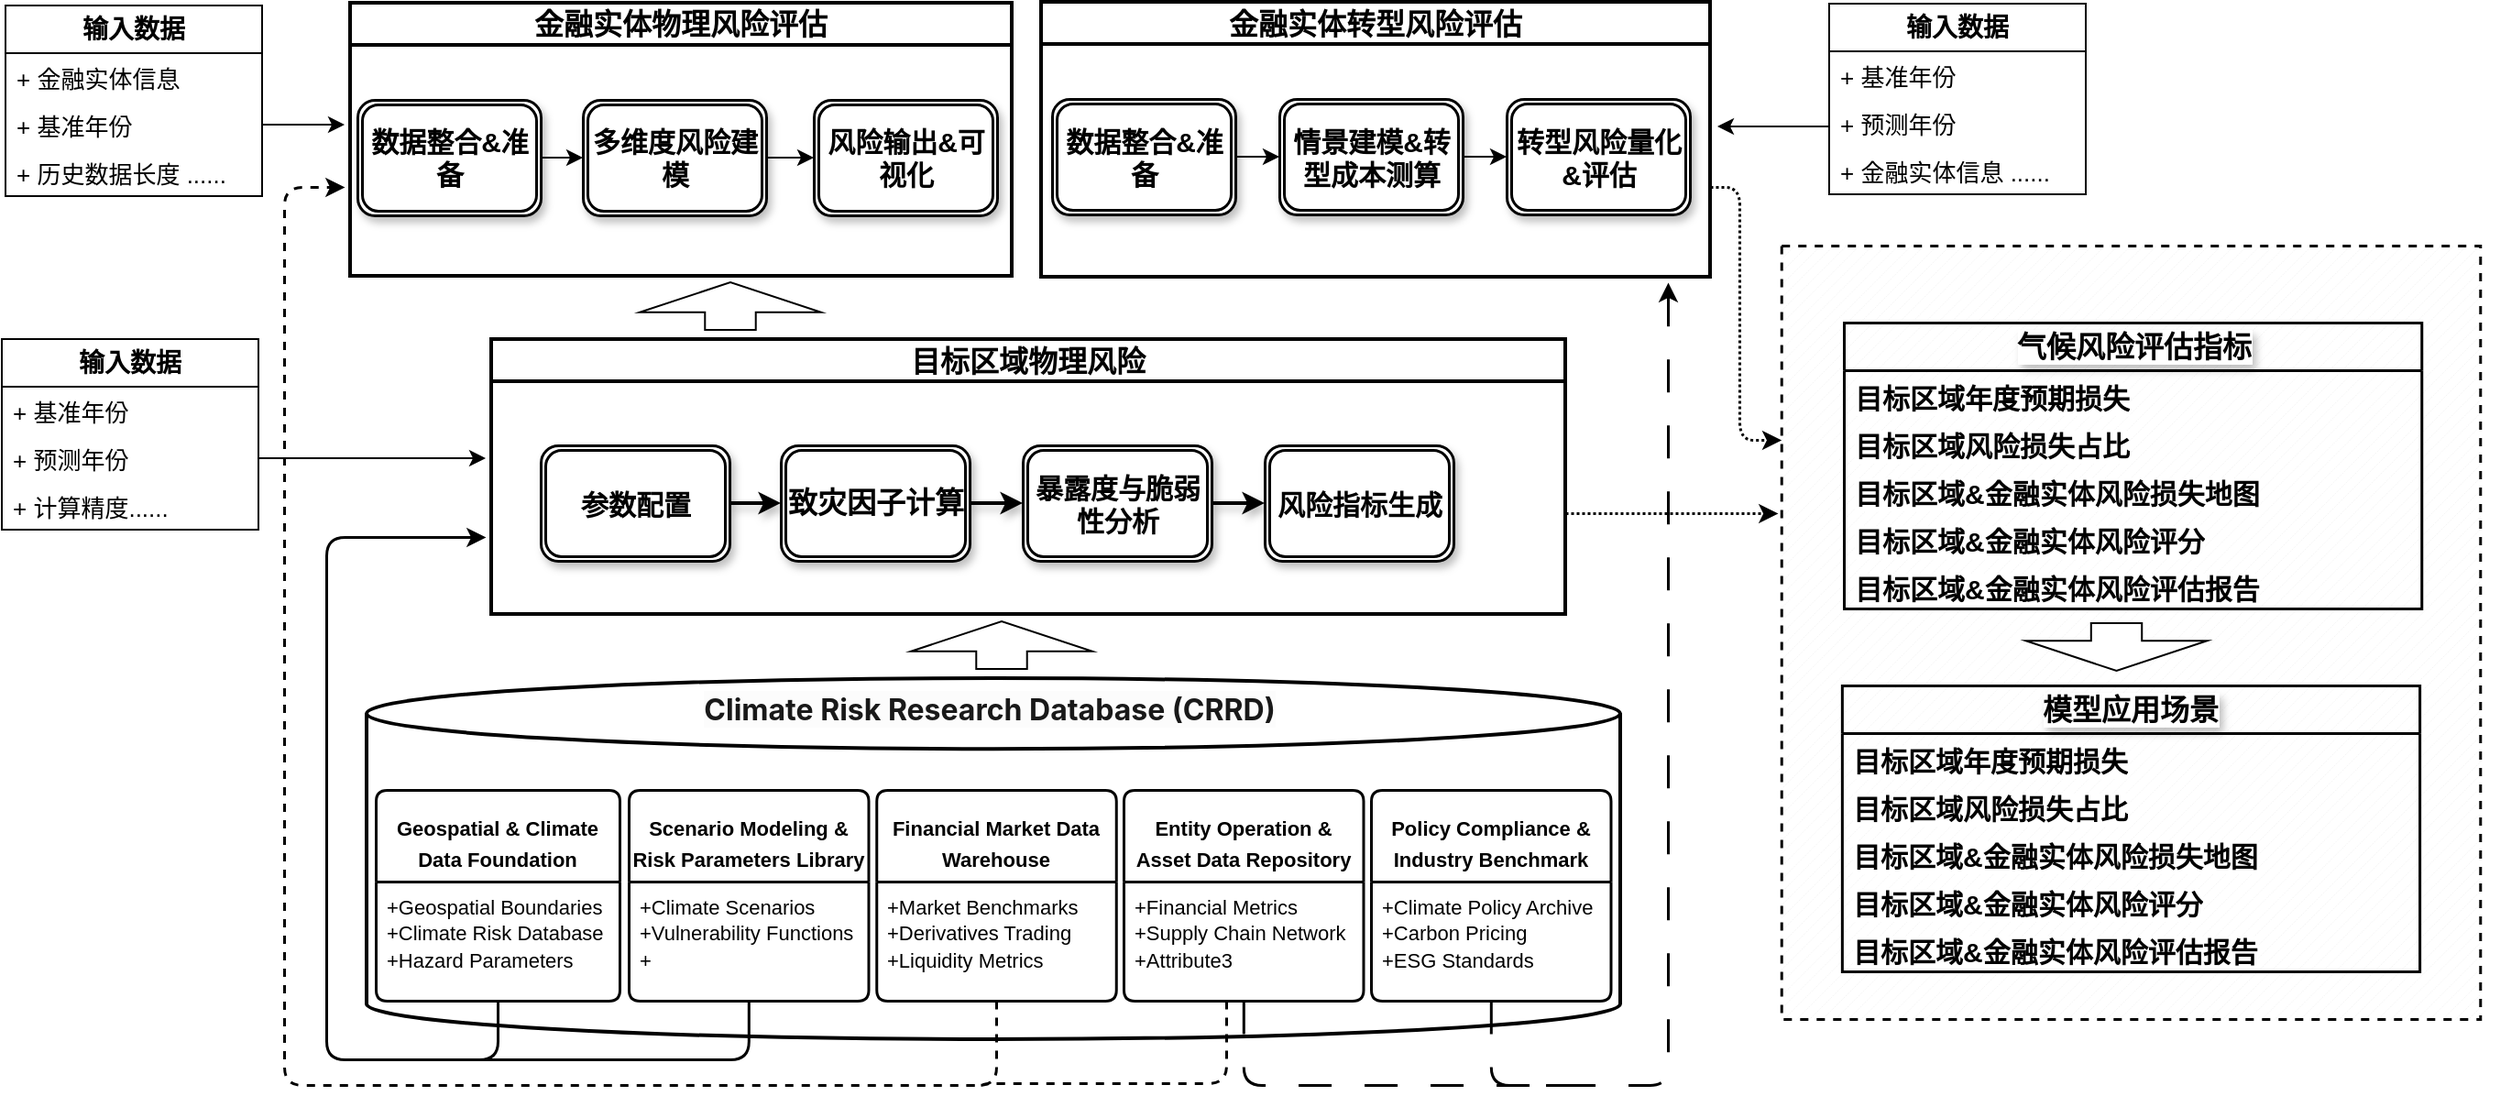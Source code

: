 <mxfile border="50" scale="3" compressed="false" locked="false" version="26.1.3">
  <diagram name="Blank" id="YmL12bMKpDGza6XwsDPr">
    <mxGraphModel dx="2068" dy="893" grid="0" gridSize="10" guides="1" tooltips="1" connect="1" arrows="1" fold="1" page="0" pageScale="1" pageWidth="827" pageHeight="1169" background="none" math="1" shadow="0">
      <root>
        <mxCell id="X5NqExCQtvZxIxQ7pmgY-0" />
        <mxCell id="1" parent="X5NqExCQtvZxIxQ7pmgY-0" />
        <mxCell id="aM6hJHMmdhx9VierY-xj-15" value="" style="shape=cylinder3;whiteSpace=wrap;html=1;boundedLbl=1;backgroundOutline=1;size=19.286;strokeWidth=2;points=[[0,0,0,0,19.286],[0,0,0,0,36.143],[0,0,0,0,69.857],[0,0.5,0,0,0],[0,1,0,0,-19.286],[0.145,0,0,0,5.593],[0.145,1,0,0,-5.593],[0.5,0,0,0,0],[0.5,1,0,0,0],[0.855,0,0,0,5.593],[0.855,1,0,0,-5.593],[1,0,0,0,19.286],[1,0,0,0,36.143],[1,0,0,0,69.857],[1,0.5,0,0,0],[1,1,0,0,-19.286]];labelBackgroundColor=none;" parent="1" vertex="1">
          <mxGeometry x="144" y="728" width="684" height="197" as="geometry" />
        </mxCell>
        <mxCell id="aM6hJHMmdhx9VierY-xj-23" value="&lt;span style=&quot;color: rgba(0, 0, 0, 0.9); font-family: &amp;quot;PingFang SC&amp;quot;, -apple-system, BlinkMacSystemFont, &amp;quot;Segoe UI&amp;quot;, Roboto, Ubuntu, &amp;quot;Helvetica Neue&amp;quot;, Helvetica, Arial, &amp;quot;Hiragino Sans GB&amp;quot;, &amp;quot;Microsoft YaHei UI&amp;quot;, &amp;quot;Microsoft YaHei&amp;quot;, &amp;quot;Source Han Sans CN&amp;quot;, sans-serif; text-align: start; background-color: rgb(252, 252, 252);&quot;&gt;​&lt;/span&gt;&lt;strong style=&quot;margin: 0px; padding: 0px; border: 0px; font-variant-numeric: inherit; font-variant-east-asian: inherit; font-variant-alternates: inherit; font-variant-position: inherit; font-variant-emoji: inherit; font-stretch: inherit; line-height: inherit; font-family: &amp;quot;PingFang SC&amp;quot;, -apple-system, BlinkMacSystemFont, &amp;quot;Segoe UI&amp;quot;, Roboto, Ubuntu, &amp;quot;Helvetica Neue&amp;quot;, Helvetica, Arial, &amp;quot;Hiragino Sans GB&amp;quot;, &amp;quot;Microsoft YaHei UI&amp;quot;, &amp;quot;Microsoft YaHei&amp;quot;, &amp;quot;Source Han Sans CN&amp;quot;, sans-serif; font-optical-sizing: inherit; font-size-adjust: inherit; font-kerning: inherit; font-feature-settings: inherit; font-variation-settings: inherit; vertical-align: baseline; color: rgba(0, 0, 0, 0.9); text-align: start; background-color: rgb(252, 252, 252);&quot;&gt;Climate Risk Research Database (CRRD)&lt;/strong&gt;" style="text;strokeColor=none;align=center;fillColor=none;html=1;verticalAlign=middle;whiteSpace=wrap;rounded=0;fontFamily=Noto Sans Simplified Chinese;fontSize=16;labelBackgroundColor=none;fontSource=https%3A%2F%2Ffonts.googleapis.com%2Fcss%3Ffamily%3DNoto%2BSans%2BSimplified%2BChinese;" parent="1" vertex="1">
          <mxGeometry x="311" y="730" width="346" height="30" as="geometry" />
        </mxCell>
        <mxCell id="X7e0Fuj6IVQtCj5JwST4-148" value="" style="edgeStyle=orthogonalEdgeStyle;shape=connector;curved=0;rounded=1;orthogonalLoop=1;jettySize=auto;html=1;strokeColor=default;align=center;verticalAlign=middle;fontFamily=Helvetica;fontSize=12;fontColor=default;labelBackgroundColor=default;endArrow=classic;dashed=1;dashPattern=1 1;strokeWidth=1.5;" edge="1" parent="1">
          <mxGeometry relative="1" as="geometry">
            <mxPoint x="798" y="638" as="sourcePoint" />
            <mxPoint x="914" y="638" as="targetPoint" />
          </mxGeometry>
        </mxCell>
        <mxCell id="_2P0ydqBUkeEVUjt9T0Z-46" value="&lt;font style=&quot;font-size: 16px;&quot;&gt;目标区域物理风险&lt;/font&gt;" style="swimlane;whiteSpace=wrap;html=1;align=center;verticalAlign=middle;fontFamily=Helvetica;fontSize=12;strokeWidth=2;fillStyle=solid;labelBackgroundColor=none;" parent="1" vertex="1">
          <mxGeometry x="212" y="543" width="586" height="150" as="geometry">
            <mxRectangle x="-253" y="238" width="130" height="26" as="alternateBounds" />
          </mxGeometry>
        </mxCell>
        <mxCell id="X7e0Fuj6IVQtCj5JwST4-52" value="" style="edgeStyle=orthogonalEdgeStyle;shape=connector;curved=0;rounded=1;orthogonalLoop=1;jettySize=auto;html=1;strokeColor=default;align=center;verticalAlign=middle;fontFamily=Helvetica;fontSize=12;fontColor=default;labelBackgroundColor=default;endArrow=classic;jumpStyle=arc;shadow=1;flowAnimation=0;strokeWidth=2;endFill=1;" edge="1" parent="_2P0ydqBUkeEVUjt9T0Z-46" source="X7e0Fuj6IVQtCj5JwST4-27" target="X7e0Fuj6IVQtCj5JwST4-28">
          <mxGeometry relative="1" as="geometry" />
        </mxCell>
        <mxCell id="X7e0Fuj6IVQtCj5JwST4-27" value="&lt;b&gt;&lt;font style=&quot;font-size: 15px;&quot;&gt;参数配置&lt;/font&gt;&lt;/b&gt;" style="shape=ext;double=1;rounded=1;whiteSpace=wrap;html=1;align=center;verticalAlign=middle;fontFamily=Helvetica;fontSize=12;shadow=1;strokeWidth=1.5;" vertex="1" parent="_2P0ydqBUkeEVUjt9T0Z-46">
          <mxGeometry x="27" y="58" width="103" height="63" as="geometry" />
        </mxCell>
        <mxCell id="X7e0Fuj6IVQtCj5JwST4-47" value="" style="edgeStyle=orthogonalEdgeStyle;rounded=1;orthogonalLoop=1;jettySize=auto;html=1;fontFamily=Helvetica;fontSize=12;fontColor=default;shadow=1;strokeColor=default;strokeWidth=2;align=center;verticalAlign=middle;labelBackgroundColor=default;jumpStyle=arc;endArrow=classic;endFill=1;flowAnimation=0;curved=0;" edge="1" parent="_2P0ydqBUkeEVUjt9T0Z-46" source="X7e0Fuj6IVQtCj5JwST4-28" target="X7e0Fuj6IVQtCj5JwST4-29">
          <mxGeometry relative="1" as="geometry" />
        </mxCell>
        <mxCell id="X7e0Fuj6IVQtCj5JwST4-28" value="&lt;span style=&quot;font-size: 12pt; line-height: 140%;&quot;&gt;&lt;b style=&quot;&quot;&gt;&lt;font face=&quot;Helvetica&quot;&gt;致灾因子计算&lt;/font&gt;&lt;/b&gt;&lt;/span&gt;" style="shape=ext;double=1;rounded=1;whiteSpace=wrap;html=1;align=center;verticalAlign=middle;fontFamily=Helvetica;fontSize=12;shadow=1;strokeWidth=1.5;" vertex="1" parent="_2P0ydqBUkeEVUjt9T0Z-46">
          <mxGeometry x="158" y="58" width="103" height="63" as="geometry" />
        </mxCell>
        <mxCell id="X7e0Fuj6IVQtCj5JwST4-49" value="" style="edgeStyle=orthogonalEdgeStyle;rounded=1;orthogonalLoop=1;jettySize=auto;html=1;fontFamily=Helvetica;fontSize=12;fontColor=default;shadow=1;strokeColor=default;strokeWidth=2;align=center;verticalAlign=middle;labelBackgroundColor=default;jumpStyle=arc;endArrow=classic;endFill=1;flowAnimation=0;curved=0;" edge="1" parent="_2P0ydqBUkeEVUjt9T0Z-46" source="X7e0Fuj6IVQtCj5JwST4-29" target="X7e0Fuj6IVQtCj5JwST4-30">
          <mxGeometry relative="1" as="geometry" />
        </mxCell>
        <mxCell id="X7e0Fuj6IVQtCj5JwST4-29" value="&lt;span style=&quot;font-size: 15px;&quot;&gt;&lt;b&gt;暴露度与脆弱性分析&lt;/b&gt;&lt;/span&gt;" style="shape=ext;double=1;rounded=1;whiteSpace=wrap;html=1;align=center;verticalAlign=middle;fontFamily=Helvetica;fontSize=12;shadow=1;strokeWidth=1.5;" vertex="1" parent="_2P0ydqBUkeEVUjt9T0Z-46">
          <mxGeometry x="290" y="58" width="103" height="63" as="geometry" />
        </mxCell>
        <mxCell id="X7e0Fuj6IVQtCj5JwST4-30" value="&lt;span style=&quot;font-size: 15px;&quot;&gt;&lt;b&gt;风险指标生成&lt;/b&gt;&lt;/span&gt;" style="shape=ext;double=1;rounded=1;whiteSpace=wrap;html=1;align=center;verticalAlign=middle;fontFamily=Helvetica;fontSize=12;shadow=1;strokeWidth=1.5;" vertex="1" parent="_2P0ydqBUkeEVUjt9T0Z-46">
          <mxGeometry x="422" y="58" width="103" height="63" as="geometry" />
        </mxCell>
        <mxCell id="X7e0Fuj6IVQtCj5JwST4-76" value="" style="edgeStyle=orthogonalEdgeStyle;shape=connector;curved=0;rounded=1;orthogonalLoop=1;jettySize=auto;html=1;strokeColor=default;align=center;verticalAlign=middle;fontFamily=Helvetica;fontSize=12;fontColor=default;labelBackgroundColor=default;endArrow=classic;strokeWidth=1.5;" edge="1" parent="1" source="_2P0ydqBUkeEVUjt9T0Z-71">
          <mxGeometry relative="1" as="geometry">
            <mxPoint x="209" y="651" as="targetPoint" />
            <Array as="points">
              <mxPoint x="216" y="936" />
              <mxPoint x="122" y="936" />
              <mxPoint x="122" y="651" />
            </Array>
          </mxGeometry>
        </mxCell>
        <mxCell id="_2P0ydqBUkeEVUjt9T0Z-71" value="&lt;p style=&quot;margin: 6px 0px 0px;&quot;&gt;&lt;span style=&quot;font-size: 11px;&quot;&gt;&lt;b&gt;Geospatial &amp;amp; Climate Data Foundation&lt;/b&gt;&lt;/span&gt;&lt;/p&gt;" style="swimlane;childLayout=stackLayout;horizontal=1;startSize=50;horizontalStack=0;rounded=1;fontSize=14;fontStyle=0;strokeWidth=1.5;resizeParent=0;resizeLast=1;shadow=0;dashed=0;align=center;arcSize=4;whiteSpace=wrap;html=1;" parent="1" vertex="1">
          <mxGeometry x="149" y="789" width="133" height="115" as="geometry">
            <mxRectangle x="640" y="983" width="252" height="50" as="alternateBounds" />
          </mxGeometry>
        </mxCell>
        <mxCell id="_2P0ydqBUkeEVUjt9T0Z-72" value="&lt;font style=&quot;font-size: 11px;&quot;&gt;&lt;font style=&quot;&quot;&gt;+Geospatial Boundaries&lt;/font&gt;&lt;br&gt;+Climate Risk Database&lt;br&gt;+Hazard Parameters&lt;/font&gt;" style="align=left;strokeColor=none;fillColor=none;spacingLeft=4;spacingRight=4;fontSize=12;verticalAlign=top;resizable=0;rotatable=0;part=1;html=1;whiteSpace=wrap;" parent="_2P0ydqBUkeEVUjt9T0Z-71" vertex="1">
          <mxGeometry y="50" width="133" height="65" as="geometry" />
        </mxCell>
        <mxCell id="X7e0Fuj6IVQtCj5JwST4-77" value="" style="edgeStyle=orthogonalEdgeStyle;shape=connector;curved=0;rounded=1;orthogonalLoop=1;jettySize=auto;html=1;strokeColor=default;align=center;verticalAlign=middle;fontFamily=Helvetica;fontSize=12;fontColor=default;labelBackgroundColor=default;endArrow=none;startFill=0;strokeWidth=1.5;" edge="1" parent="1" source="X7e0Fuj6IVQtCj5JwST4-11">
          <mxGeometry relative="1" as="geometry">
            <mxPoint x="181" y="936" as="targetPoint" />
            <Array as="points">
              <mxPoint x="352" y="936" />
            </Array>
          </mxGeometry>
        </mxCell>
        <mxCell id="X7e0Fuj6IVQtCj5JwST4-11" value="&lt;p style=&quot;margin: 6px 0px 0px;&quot;&gt;&lt;span style=&quot;font-size: 11px;&quot;&gt;&lt;b&gt;Scenario Modeling &amp;amp; Risk Parameters Library&lt;/b&gt;&lt;/span&gt;&lt;/p&gt;" style="swimlane;childLayout=stackLayout;horizontal=1;startSize=50;horizontalStack=0;rounded=1;fontSize=14;fontStyle=0;strokeWidth=1.5;resizeParent=0;resizeLast=1;shadow=0;dashed=0;align=center;arcSize=4;whiteSpace=wrap;html=1;" vertex="1" parent="1">
          <mxGeometry x="287" y="789" width="130.75" height="115" as="geometry">
            <mxRectangle x="640" y="983" width="252" height="50" as="alternateBounds" />
          </mxGeometry>
        </mxCell>
        <mxCell id="X7e0Fuj6IVQtCj5JwST4-12" value="&lt;font style=&quot;font-size: 11px;&quot;&gt;+Climate Scenarios&lt;br&gt;+Vulnerability Functions&lt;br&gt;+&amp;nbsp;&lt;/font&gt;" style="align=left;strokeColor=none;fillColor=none;spacingLeft=4;spacingRight=4;fontSize=12;verticalAlign=top;resizable=0;rotatable=0;part=1;html=1;whiteSpace=wrap;" vertex="1" parent="X7e0Fuj6IVQtCj5JwST4-11">
          <mxGeometry y="50" width="130.75" height="65" as="geometry" />
        </mxCell>
        <mxCell id="X7e0Fuj6IVQtCj5JwST4-68" value="" style="edgeStyle=orthogonalEdgeStyle;curved=0;rounded=1;orthogonalLoop=1;jettySize=auto;html=1;strokeColor=default;align=center;verticalAlign=middle;fontFamily=Helvetica;fontSize=12;fontColor=default;labelBackgroundColor=default;endArrow=classic;dashed=1;strokeWidth=1.5;" edge="1" parent="1" source="X7e0Fuj6IVQtCj5JwST4-13">
          <mxGeometry relative="1" as="geometry">
            <mxPoint x="132" y="460" as="targetPoint" />
            <Array as="points">
              <mxPoint x="488" y="950" />
              <mxPoint x="99" y="950" />
              <mxPoint x="99" y="460" />
            </Array>
          </mxGeometry>
        </mxCell>
        <mxCell id="X7e0Fuj6IVQtCj5JwST4-13" value="&lt;p style=&quot;margin: 6px 0px 0px;&quot;&gt;&lt;span style=&quot;font-size: 11px;&quot;&gt;&lt;b&gt;Financial Market Data Warehouse&lt;/b&gt;&lt;/span&gt;&lt;/p&gt;" style="swimlane;childLayout=stackLayout;horizontal=1;startSize=50;horizontalStack=0;rounded=1;fontSize=14;fontStyle=0;strokeWidth=1.5;resizeParent=0;resizeLast=1;shadow=0;dashed=0;align=center;arcSize=4;whiteSpace=wrap;html=1;" vertex="1" parent="1">
          <mxGeometry x="422.13" y="789" width="130.75" height="115" as="geometry">
            <mxRectangle x="640" y="983" width="252" height="50" as="alternateBounds" />
          </mxGeometry>
        </mxCell>
        <mxCell id="X7e0Fuj6IVQtCj5JwST4-14" value="&lt;font style=&quot;font-size: 11px;&quot;&gt;+Market Benchmarks&lt;br&gt;+Derivatives Trading&lt;br&gt;+Liquidity Metrics&lt;/font&gt;" style="align=left;strokeColor=none;fillColor=none;spacingLeft=4;spacingRight=4;fontSize=12;verticalAlign=top;resizable=0;rotatable=0;part=1;html=1;whiteSpace=wrap;" vertex="1" parent="X7e0Fuj6IVQtCj5JwST4-13">
          <mxGeometry y="50" width="130.75" height="65" as="geometry" />
        </mxCell>
        <mxCell id="X7e0Fuj6IVQtCj5JwST4-79" value="" style="edgeStyle=orthogonalEdgeStyle;shape=connector;curved=0;rounded=1;orthogonalLoop=1;jettySize=auto;html=1;strokeColor=default;align=center;verticalAlign=middle;fontFamily=Helvetica;fontSize=12;fontColor=default;labelBackgroundColor=default;endArrow=none;startFill=0;dashed=1;strokeWidth=1.5;" edge="1" parent="1" source="X7e0Fuj6IVQtCj5JwST4-15">
          <mxGeometry relative="1" as="geometry">
            <mxPoint x="471" y="950" as="targetPoint" />
            <Array as="points">
              <mxPoint x="613" y="949" />
              <mxPoint x="480" y="949" />
            </Array>
          </mxGeometry>
        </mxCell>
        <mxCell id="X7e0Fuj6IVQtCj5JwST4-92" value="" style="edgeStyle=orthogonalEdgeStyle;shape=connector;curved=0;rounded=1;orthogonalLoop=1;jettySize=auto;html=1;strokeColor=default;align=center;verticalAlign=middle;fontFamily=Helvetica;fontSize=12;fontColor=default;labelBackgroundColor=default;endArrow=classic;dashed=1;dashPattern=12 12;strokeWidth=1.5;" edge="1" parent="1" source="X7e0Fuj6IVQtCj5JwST4-15">
          <mxGeometry relative="1" as="geometry">
            <mxPoint x="854" y="512" as="targetPoint" />
            <Array as="points">
              <mxPoint x="622" y="950" />
              <mxPoint x="854" y="950" />
            </Array>
          </mxGeometry>
        </mxCell>
        <mxCell id="X7e0Fuj6IVQtCj5JwST4-15" value="&lt;p style=&quot;margin: 6px 0px 0px;&quot;&gt;&lt;span style=&quot;font-size: 11px;&quot;&gt;&lt;b&gt;Entity Operation &amp;amp; Asset Data Repository&lt;/b&gt;&lt;/span&gt;&lt;/p&gt;" style="swimlane;childLayout=stackLayout;horizontal=1;startSize=50;horizontalStack=0;rounded=1;fontSize=14;fontStyle=0;strokeWidth=1.5;resizeParent=0;resizeLast=1;shadow=0;dashed=0;align=center;arcSize=4;whiteSpace=wrap;html=1;" vertex="1" parent="1">
          <mxGeometry x="557" y="789" width="130.75" height="115" as="geometry">
            <mxRectangle x="640" y="983" width="252" height="50" as="alternateBounds" />
          </mxGeometry>
        </mxCell>
        <mxCell id="X7e0Fuj6IVQtCj5JwST4-16" value="&lt;font style=&quot;font-size: 11px;&quot;&gt;+Financial Metrics&lt;br&gt;+Supply Chain Network&lt;br&gt;+Attribute3&lt;/font&gt;" style="align=left;strokeColor=none;fillColor=none;spacingLeft=4;spacingRight=4;fontSize=12;verticalAlign=top;resizable=0;rotatable=0;part=1;html=1;whiteSpace=wrap;" vertex="1" parent="X7e0Fuj6IVQtCj5JwST4-15">
          <mxGeometry y="50" width="130.75" height="65" as="geometry" />
        </mxCell>
        <mxCell id="X7e0Fuj6IVQtCj5JwST4-94" value="" style="edgeStyle=orthogonalEdgeStyle;shape=connector;curved=0;rounded=1;orthogonalLoop=1;jettySize=auto;html=1;strokeColor=default;align=center;verticalAlign=middle;fontFamily=Helvetica;fontSize=12;fontColor=default;labelBackgroundColor=default;endArrow=none;startFill=0;dashed=1;dashPattern=12 12;strokeWidth=1.5;" edge="1" parent="1" source="X7e0Fuj6IVQtCj5JwST4-17">
          <mxGeometry relative="1" as="geometry">
            <mxPoint x="809" y="950" as="targetPoint" />
            <Array as="points">
              <mxPoint x="757" y="950" />
            </Array>
          </mxGeometry>
        </mxCell>
        <mxCell id="X7e0Fuj6IVQtCj5JwST4-17" value="&lt;p style=&quot;margin: 6px 0px 0px;&quot;&gt;&lt;span style=&quot;font-size: 11px;&quot;&gt;&lt;b&gt;Policy Compliance &amp;amp; Industry Benchmark&lt;/b&gt;&lt;/span&gt;&lt;/p&gt;" style="swimlane;childLayout=stackLayout;horizontal=1;startSize=50;horizontalStack=0;rounded=1;fontSize=14;fontStyle=0;strokeWidth=1.5;resizeParent=0;resizeLast=1;shadow=0;dashed=0;align=center;arcSize=4;whiteSpace=wrap;html=1;" vertex="1" parent="1">
          <mxGeometry x="692" y="789" width="130.75" height="115" as="geometry">
            <mxRectangle x="640" y="983" width="252" height="50" as="alternateBounds" />
          </mxGeometry>
        </mxCell>
        <mxCell id="X7e0Fuj6IVQtCj5JwST4-18" value="&lt;font style=&quot;font-size: 11px;&quot;&gt;+Climate Policy Archive&lt;br&gt;+Carbon Pricing&lt;br&gt;+ESG Standards&lt;/font&gt;" style="align=left;strokeColor=none;fillColor=none;spacingLeft=4;spacingRight=4;fontSize=12;verticalAlign=top;resizable=0;rotatable=0;part=1;html=1;whiteSpace=wrap;" vertex="1" parent="X7e0Fuj6IVQtCj5JwST4-17">
          <mxGeometry y="50" width="130.75" height="65" as="geometry" />
        </mxCell>
        <mxCell id="X7e0Fuj6IVQtCj5JwST4-45" value="" style="html=1;shadow=0;dashed=0;align=center;verticalAlign=middle;shape=mxgraph.arrows2.arrow;dy=0.72;dx=16.43;direction=north;notch=0;labelBackgroundColor=none;gradientColor=none;strokeColor=default;fontFamily=Helvetica;fontSize=12;fontColor=default;fillColor=default;" vertex="1" parent="1">
          <mxGeometry x="293" y="512" width="99" height="26" as="geometry" />
        </mxCell>
        <mxCell id="X7e0Fuj6IVQtCj5JwST4-53" value="&lt;font style=&quot;font-size: 16px;&quot;&gt;金融实体物理风险评估&lt;/font&gt;" style="swimlane;whiteSpace=wrap;html=1;align=center;verticalAlign=middle;fontFamily=Helvetica;fontSize=12;strokeWidth=2;fillStyle=solid;labelBackgroundColor=none;" vertex="1" parent="1">
          <mxGeometry x="135" y="359.5" width="361" height="149" as="geometry">
            <mxRectangle x="-253" y="238" width="130" height="26" as="alternateBounds" />
          </mxGeometry>
        </mxCell>
        <mxCell id="X7e0Fuj6IVQtCj5JwST4-209" value="" style="edgeStyle=orthogonalEdgeStyle;shape=connector;curved=0;rounded=1;orthogonalLoop=1;jettySize=auto;html=1;strokeColor=default;align=center;verticalAlign=middle;fontFamily=Helvetica;fontSize=12;fontColor=default;labelBackgroundColor=default;endArrow=classic;" edge="1" parent="X7e0Fuj6IVQtCj5JwST4-53" source="X7e0Fuj6IVQtCj5JwST4-80" target="X7e0Fuj6IVQtCj5JwST4-83">
          <mxGeometry relative="1" as="geometry" />
        </mxCell>
        <mxCell id="X7e0Fuj6IVQtCj5JwST4-80" value="&lt;b style=&quot;font-size: 15px;&quot;&gt;数据整合&amp;amp;准备&lt;/b&gt;" style="shape=ext;double=1;rounded=1;whiteSpace=wrap;html=1;align=center;verticalAlign=middle;fontFamily=Helvetica;fontSize=12;shadow=1;strokeWidth=1.5;" vertex="1" parent="X7e0Fuj6IVQtCj5JwST4-53">
          <mxGeometry x="4" y="53" width="100" height="63" as="geometry" />
        </mxCell>
        <mxCell id="X7e0Fuj6IVQtCj5JwST4-210" value="" style="edgeStyle=orthogonalEdgeStyle;shape=connector;curved=0;rounded=1;orthogonalLoop=1;jettySize=auto;html=1;strokeColor=default;align=center;verticalAlign=middle;fontFamily=Helvetica;fontSize=12;fontColor=default;labelBackgroundColor=default;endArrow=classic;" edge="1" parent="X7e0Fuj6IVQtCj5JwST4-53" source="X7e0Fuj6IVQtCj5JwST4-83" target="X7e0Fuj6IVQtCj5JwST4-84">
          <mxGeometry relative="1" as="geometry" />
        </mxCell>
        <mxCell id="X7e0Fuj6IVQtCj5JwST4-83" value="&lt;span style=&quot;font-size: 15px;&quot;&gt;&lt;b&gt;多维度风险建模&lt;/b&gt;&lt;/span&gt;" style="shape=ext;double=1;rounded=1;whiteSpace=wrap;html=1;align=center;verticalAlign=middle;fontFamily=Helvetica;fontSize=12;shadow=1;strokeWidth=1.5;" vertex="1" parent="X7e0Fuj6IVQtCj5JwST4-53">
          <mxGeometry x="127" y="53" width="100" height="63" as="geometry" />
        </mxCell>
        <mxCell id="X7e0Fuj6IVQtCj5JwST4-84" value="&lt;span style=&quot;font-size: 15px;&quot;&gt;&lt;b&gt;风险输出&amp;amp;可视化&lt;/b&gt;&lt;/span&gt;" style="shape=ext;double=1;rounded=1;whiteSpace=wrap;html=1;align=center;verticalAlign=middle;fontFamily=Helvetica;fontSize=12;shadow=1;strokeWidth=1.5;" vertex="1" parent="X7e0Fuj6IVQtCj5JwST4-53">
          <mxGeometry x="253" y="53" width="100" height="63" as="geometry" />
        </mxCell>
        <mxCell id="X7e0Fuj6IVQtCj5JwST4-125" value="" style="edgeStyle=orthogonalEdgeStyle;shape=connector;curved=0;rounded=1;orthogonalLoop=1;jettySize=auto;html=1;strokeColor=default;align=center;verticalAlign=middle;fontFamily=Helvetica;fontSize=12;fontColor=default;labelBackgroundColor=default;endArrow=classic;dashed=1;dashPattern=1 1;strokeWidth=1.5;" edge="1" parent="1" source="X7e0Fuj6IVQtCj5JwST4-61" target="X7e0Fuj6IVQtCj5JwST4-113">
          <mxGeometry relative="1" as="geometry">
            <Array as="points">
              <mxPoint x="893" y="460" />
              <mxPoint x="893" y="598" />
            </Array>
          </mxGeometry>
        </mxCell>
        <mxCell id="X7e0Fuj6IVQtCj5JwST4-61" value="&lt;font style=&quot;font-size: 16px;&quot;&gt;金融实体转型风险评估&lt;/font&gt;" style="swimlane;whiteSpace=wrap;html=1;align=center;verticalAlign=middle;fontFamily=Helvetica;fontSize=12;strokeWidth=2;fillStyle=solid;labelBackgroundColor=none;" vertex="1" parent="1">
          <mxGeometry x="512" y="359" width="365" height="150" as="geometry">
            <mxRectangle x="-253" y="238" width="130" height="26" as="alternateBounds" />
          </mxGeometry>
        </mxCell>
        <mxCell id="X7e0Fuj6IVQtCj5JwST4-211" value="" style="edgeStyle=orthogonalEdgeStyle;shape=connector;curved=0;rounded=1;orthogonalLoop=1;jettySize=auto;html=1;strokeColor=default;align=center;verticalAlign=middle;fontFamily=Helvetica;fontSize=12;fontColor=default;labelBackgroundColor=default;endArrow=classic;" edge="1" parent="X7e0Fuj6IVQtCj5JwST4-61" source="X7e0Fuj6IVQtCj5JwST4-88" target="X7e0Fuj6IVQtCj5JwST4-89">
          <mxGeometry relative="1" as="geometry" />
        </mxCell>
        <mxCell id="X7e0Fuj6IVQtCj5JwST4-88" value="&lt;span style=&quot;font-size: 15px;&quot;&gt;&lt;b&gt;数据整合&amp;amp;准备&lt;/b&gt;&lt;/span&gt;" style="shape=ext;double=1;rounded=1;whiteSpace=wrap;html=1;align=center;verticalAlign=middle;fontFamily=Helvetica;fontSize=12;shadow=1;strokeWidth=1.5;" vertex="1" parent="X7e0Fuj6IVQtCj5JwST4-61">
          <mxGeometry x="6" y="53" width="100" height="63" as="geometry" />
        </mxCell>
        <mxCell id="X7e0Fuj6IVQtCj5JwST4-213" value="" style="edgeStyle=orthogonalEdgeStyle;shape=connector;curved=0;rounded=1;orthogonalLoop=1;jettySize=auto;html=1;strokeColor=default;align=center;verticalAlign=middle;fontFamily=Helvetica;fontSize=12;fontColor=default;labelBackgroundColor=default;endArrow=classic;" edge="1" parent="X7e0Fuj6IVQtCj5JwST4-61" source="X7e0Fuj6IVQtCj5JwST4-89" target="X7e0Fuj6IVQtCj5JwST4-90">
          <mxGeometry relative="1" as="geometry" />
        </mxCell>
        <mxCell id="X7e0Fuj6IVQtCj5JwST4-89" value="&lt;span style=&quot;font-size: 15px;&quot;&gt;&lt;b&gt;情景建模&amp;amp;转型成本测算&lt;/b&gt;&lt;/span&gt;" style="shape=ext;double=1;rounded=1;whiteSpace=wrap;html=1;align=center;verticalAlign=middle;fontFamily=Helvetica;fontSize=12;shadow=1;strokeWidth=1.5;" vertex="1" parent="X7e0Fuj6IVQtCj5JwST4-61">
          <mxGeometry x="130" y="53" width="100" height="63" as="geometry" />
        </mxCell>
        <mxCell id="X7e0Fuj6IVQtCj5JwST4-90" value="&lt;span style=&quot;font-size: 15px;&quot;&gt;&lt;b&gt;转型风险量化&amp;amp;评估&lt;/b&gt;&lt;/span&gt;" style="shape=ext;double=1;rounded=1;whiteSpace=wrap;html=1;align=center;verticalAlign=middle;fontFamily=Helvetica;fontSize=12;shadow=1;strokeWidth=1.5;" vertex="1" parent="X7e0Fuj6IVQtCj5JwST4-61">
          <mxGeometry x="254" y="53" width="100" height="63" as="geometry" />
        </mxCell>
        <mxCell id="X7e0Fuj6IVQtCj5JwST4-85" value="" style="html=1;shadow=0;dashed=0;align=center;verticalAlign=middle;shape=mxgraph.arrows2.arrow;dy=0.72;dx=16.43;direction=north;notch=0;labelBackgroundColor=none;gradientColor=none;strokeColor=default;fontFamily=Helvetica;fontSize=12;fontColor=default;fillColor=default;" vertex="1" parent="1">
          <mxGeometry x="441" y="697" width="99" height="26" as="geometry" />
        </mxCell>
        <mxCell id="X7e0Fuj6IVQtCj5JwST4-124" value="" style="group" vertex="1" connectable="0" parent="1">
          <mxGeometry x="906" y="503" width="401" height="458" as="geometry" />
        </mxCell>
        <mxCell id="X7e0Fuj6IVQtCj5JwST4-113" value="" style="verticalLabelPosition=bottom;verticalAlign=top;html=1;shape=mxgraph.basic.patternFillRect;fillStyle=diag;step=5;fillStrokeWidth=0.2;fillStrokeColor=#dddddd;strokeColor=default;align=center;fontFamily=Helvetica;fontSize=12;fontColor=default;labelBackgroundColor=default;fillColor=default;dashed=1;strokeWidth=1.5;" vertex="1" parent="X7e0Fuj6IVQtCj5JwST4-124">
          <mxGeometry x="9.87" y="-11" width="381.27" height="422" as="geometry" />
        </mxCell>
        <mxCell id="X7e0Fuj6IVQtCj5JwST4-118" value="气候风险评估指标" style="swimlane;fontStyle=1;childLayout=stackLayout;horizontal=1;startSize=26;fillColor=none;horizontalStack=0;resizeParent=1;resizeParentMax=0;resizeLast=0;collapsible=1;marginBottom=0;html=1;strokeColor=default;align=center;verticalAlign=middle;fontFamily=Helvetica;fontSize=16;fontColor=default;labelBackgroundColor=default;textShadow=1;strokeWidth=1.5;" vertex="1" parent="X7e0Fuj6IVQtCj5JwST4-124">
          <mxGeometry x="44.001" y="31" width="315.134" height="156" as="geometry" />
        </mxCell>
        <mxCell id="X7e0Fuj6IVQtCj5JwST4-119" value="目标区域年度预期损失" style="text;strokeColor=none;fillColor=none;align=left;verticalAlign=top;spacingLeft=4;spacingRight=4;overflow=hidden;rotatable=0;points=[[0,0.5],[1,0.5]];portConstraint=eastwest;whiteSpace=wrap;html=1;fontFamily=Helvetica;fontSize=15;fontColor=default;labelBackgroundColor=default;fontStyle=1" vertex="1" parent="X7e0Fuj6IVQtCj5JwST4-118">
          <mxGeometry y="26" width="315.134" height="26" as="geometry" />
        </mxCell>
        <mxCell id="X7e0Fuj6IVQtCj5JwST4-120" value="目标区域风险损失占比" style="text;strokeColor=none;fillColor=none;align=left;verticalAlign=top;spacingLeft=4;spacingRight=4;overflow=hidden;rotatable=0;points=[[0,0.5],[1,0.5]];portConstraint=eastwest;whiteSpace=wrap;html=1;fontFamily=Helvetica;fontSize=15;fontColor=default;labelBackgroundColor=default;fontStyle=1" vertex="1" parent="X7e0Fuj6IVQtCj5JwST4-118">
          <mxGeometry y="52" width="315.134" height="26" as="geometry" />
        </mxCell>
        <mxCell id="X7e0Fuj6IVQtCj5JwST4-121" value="目标区域&amp;amp;金融实体风险损失地图" style="text;strokeColor=none;fillColor=none;align=left;verticalAlign=top;spacingLeft=4;spacingRight=4;overflow=hidden;rotatable=0;points=[[0,0.5],[1,0.5]];portConstraint=eastwest;whiteSpace=wrap;html=1;fontFamily=Helvetica;fontSize=15;fontColor=default;labelBackgroundColor=default;fontStyle=1" vertex="1" parent="X7e0Fuj6IVQtCj5JwST4-118">
          <mxGeometry y="78" width="315.134" height="26" as="geometry" />
        </mxCell>
        <mxCell id="X7e0Fuj6IVQtCj5JwST4-122" value="目标区域&amp;amp;金融实体风险评分" style="text;strokeColor=none;fillColor=none;align=left;verticalAlign=top;spacingLeft=4;spacingRight=4;overflow=hidden;rotatable=0;points=[[0,0.5],[1,0.5]];portConstraint=eastwest;whiteSpace=wrap;html=1;fontFamily=Helvetica;fontSize=15;fontColor=default;labelBackgroundColor=default;fontStyle=1" vertex="1" parent="X7e0Fuj6IVQtCj5JwST4-118">
          <mxGeometry y="104" width="315.134" height="26" as="geometry" />
        </mxCell>
        <mxCell id="X7e0Fuj6IVQtCj5JwST4-123" value="目标区域&amp;amp;金融实体风险评估报告" style="text;strokeColor=none;fillColor=none;align=left;verticalAlign=top;spacingLeft=4;spacingRight=4;overflow=hidden;rotatable=0;points=[[0,0.5],[1,0.5]];portConstraint=eastwest;whiteSpace=wrap;html=1;fontFamily=Helvetica;fontSize=15;fontColor=default;labelBackgroundColor=default;fontStyle=1" vertex="1" parent="X7e0Fuj6IVQtCj5JwST4-118">
          <mxGeometry y="130" width="315.134" height="26" as="geometry" />
        </mxCell>
        <mxCell id="X7e0Fuj6IVQtCj5JwST4-150" value="" style="html=1;shadow=0;dashed=0;align=center;verticalAlign=middle;shape=mxgraph.arrows2.arrow;dy=0.72;dx=16.43;direction=north;notch=0;labelBackgroundColor=none;gradientColor=none;strokeColor=default;fontFamily=Helvetica;fontSize=12;fontColor=default;fillColor=default;rotation=-180;" vertex="1" parent="X7e0Fuj6IVQtCj5JwST4-124">
          <mxGeometry x="143.26" y="195" width="99" height="26" as="geometry" />
        </mxCell>
        <mxCell id="X7e0Fuj6IVQtCj5JwST4-151" value="模型应用场景" style="swimlane;fontStyle=1;childLayout=stackLayout;horizontal=1;startSize=26;fillColor=none;horizontalStack=0;resizeParent=1;resizeParentMax=0;resizeLast=0;collapsible=1;marginBottom=0;html=1;strokeColor=default;align=center;verticalAlign=middle;fontFamily=Helvetica;fontSize=16;fontColor=default;labelBackgroundColor=default;textShadow=1;strokeWidth=1.5;" vertex="1" parent="X7e0Fuj6IVQtCj5JwST4-124">
          <mxGeometry x="42.931" y="229" width="315.134" height="156" as="geometry" />
        </mxCell>
        <mxCell id="X7e0Fuj6IVQtCj5JwST4-152" value="目标区域年度预期损失" style="text;strokeColor=none;fillColor=none;align=left;verticalAlign=top;spacingLeft=4;spacingRight=4;overflow=hidden;rotatable=0;points=[[0,0.5],[1,0.5]];portConstraint=eastwest;whiteSpace=wrap;html=1;fontFamily=Helvetica;fontSize=15;fontColor=default;labelBackgroundColor=default;fontStyle=1" vertex="1" parent="X7e0Fuj6IVQtCj5JwST4-151">
          <mxGeometry y="26" width="315.134" height="26" as="geometry" />
        </mxCell>
        <mxCell id="X7e0Fuj6IVQtCj5JwST4-153" value="目标区域风险损失占比" style="text;strokeColor=none;fillColor=none;align=left;verticalAlign=top;spacingLeft=4;spacingRight=4;overflow=hidden;rotatable=0;points=[[0,0.5],[1,0.5]];portConstraint=eastwest;whiteSpace=wrap;html=1;fontFamily=Helvetica;fontSize=15;fontColor=default;labelBackgroundColor=default;fontStyle=1" vertex="1" parent="X7e0Fuj6IVQtCj5JwST4-151">
          <mxGeometry y="52" width="315.134" height="26" as="geometry" />
        </mxCell>
        <mxCell id="X7e0Fuj6IVQtCj5JwST4-154" value="目标区域&amp;amp;金融实体风险损失地图" style="text;strokeColor=none;fillColor=none;align=left;verticalAlign=top;spacingLeft=4;spacingRight=4;overflow=hidden;rotatable=0;points=[[0,0.5],[1,0.5]];portConstraint=eastwest;whiteSpace=wrap;html=1;fontFamily=Helvetica;fontSize=15;fontColor=default;labelBackgroundColor=default;fontStyle=1" vertex="1" parent="X7e0Fuj6IVQtCj5JwST4-151">
          <mxGeometry y="78" width="315.134" height="26" as="geometry" />
        </mxCell>
        <mxCell id="X7e0Fuj6IVQtCj5JwST4-155" value="目标区域&amp;amp;金融实体风险评分" style="text;strokeColor=none;fillColor=none;align=left;verticalAlign=top;spacingLeft=4;spacingRight=4;overflow=hidden;rotatable=0;points=[[0,0.5],[1,0.5]];portConstraint=eastwest;whiteSpace=wrap;html=1;fontFamily=Helvetica;fontSize=15;fontColor=default;labelBackgroundColor=default;fontStyle=1" vertex="1" parent="X7e0Fuj6IVQtCj5JwST4-151">
          <mxGeometry y="104" width="315.134" height="26" as="geometry" />
        </mxCell>
        <mxCell id="X7e0Fuj6IVQtCj5JwST4-156" value="目标区域&amp;amp;金融实体风险评估报告" style="text;strokeColor=none;fillColor=none;align=left;verticalAlign=top;spacingLeft=4;spacingRight=4;overflow=hidden;rotatable=0;points=[[0,0.5],[1,0.5]];portConstraint=eastwest;whiteSpace=wrap;html=1;fontFamily=Helvetica;fontSize=15;fontColor=default;labelBackgroundColor=default;fontStyle=1" vertex="1" parent="X7e0Fuj6IVQtCj5JwST4-151">
          <mxGeometry y="130" width="315.134" height="26" as="geometry" />
        </mxCell>
        <mxCell id="X7e0Fuj6IVQtCj5JwST4-184" value="&lt;font style=&quot;font-size: 14px;&quot;&gt;&lt;b&gt;输入数据&lt;/b&gt;&lt;/font&gt;" style="swimlane;fontStyle=0;childLayout=stackLayout;horizontal=1;startSize=26;fillColor=none;horizontalStack=0;resizeParent=1;resizeParentMax=0;resizeLast=0;collapsible=1;marginBottom=0;whiteSpace=wrap;html=1;strokeColor=default;align=center;verticalAlign=middle;fontFamily=Helvetica;fontSize=12;fontColor=default;labelBackgroundColor=default;" vertex="1" parent="1">
          <mxGeometry x="-55" y="543" width="140" height="104" as="geometry" />
        </mxCell>
        <mxCell id="X7e0Fuj6IVQtCj5JwST4-185" value="+ 基准年份" style="text;strokeColor=none;fillColor=none;align=left;verticalAlign=top;spacingLeft=4;spacingRight=4;overflow=hidden;rotatable=0;points=[[0,0.5],[1,0.5]];portConstraint=eastwest;whiteSpace=wrap;html=1;fontFamily=Helvetica;fontSize=13;fontColor=default;labelBackgroundColor=default;" vertex="1" parent="X7e0Fuj6IVQtCj5JwST4-184">
          <mxGeometry y="26" width="140" height="26" as="geometry" />
        </mxCell>
        <mxCell id="X7e0Fuj6IVQtCj5JwST4-186" value="+ 预测年份" style="text;strokeColor=none;fillColor=none;align=left;verticalAlign=top;spacingLeft=4;spacingRight=4;overflow=hidden;rotatable=0;points=[[0,0.5],[1,0.5]];portConstraint=eastwest;whiteSpace=wrap;html=1;fontFamily=Helvetica;fontSize=13;fontColor=default;labelBackgroundColor=default;" vertex="1" parent="X7e0Fuj6IVQtCj5JwST4-184">
          <mxGeometry y="52" width="140" height="26" as="geometry" />
        </mxCell>
        <mxCell id="X7e0Fuj6IVQtCj5JwST4-187" value="+ 计算精度......" style="text;strokeColor=none;fillColor=none;align=left;verticalAlign=top;spacingLeft=4;spacingRight=4;overflow=hidden;rotatable=0;points=[[0,0.5],[1,0.5]];portConstraint=eastwest;whiteSpace=wrap;html=1;fontFamily=Helvetica;fontSize=13;fontColor=default;labelBackgroundColor=default;" vertex="1" parent="X7e0Fuj6IVQtCj5JwST4-184">
          <mxGeometry y="78" width="140" height="26" as="geometry" />
        </mxCell>
        <mxCell id="X7e0Fuj6IVQtCj5JwST4-197" value="" style="edgeStyle=orthogonalEdgeStyle;shape=connector;curved=0;rounded=1;orthogonalLoop=1;jettySize=auto;html=1;strokeColor=default;align=center;verticalAlign=middle;fontFamily=Helvetica;fontSize=12;fontColor=default;labelBackgroundColor=default;endArrow=classic;" edge="1" parent="1" source="X7e0Fuj6IVQtCj5JwST4-186">
          <mxGeometry relative="1" as="geometry">
            <mxPoint x="209" y="608" as="targetPoint" />
          </mxGeometry>
        </mxCell>
        <mxCell id="X7e0Fuj6IVQtCj5JwST4-198" value="&lt;font style=&quot;font-size: 14px;&quot;&gt;&lt;b&gt;输入数据&lt;/b&gt;&lt;/font&gt;" style="swimlane;fontStyle=0;childLayout=stackLayout;horizontal=1;startSize=26;fillColor=none;horizontalStack=0;resizeParent=1;resizeParentMax=0;resizeLast=0;collapsible=1;marginBottom=0;whiteSpace=wrap;html=1;strokeColor=default;align=center;verticalAlign=middle;fontFamily=Helvetica;fontSize=12;fontColor=default;labelBackgroundColor=default;" vertex="1" parent="1">
          <mxGeometry x="-53" y="361" width="140" height="104" as="geometry" />
        </mxCell>
        <mxCell id="X7e0Fuj6IVQtCj5JwST4-199" value="+ 金融实体信息" style="text;strokeColor=none;fillColor=none;align=left;verticalAlign=top;spacingLeft=4;spacingRight=4;overflow=hidden;rotatable=0;points=[[0,0.5],[1,0.5]];portConstraint=eastwest;whiteSpace=wrap;html=1;fontFamily=Helvetica;fontSize=13;fontColor=default;labelBackgroundColor=default;" vertex="1" parent="X7e0Fuj6IVQtCj5JwST4-198">
          <mxGeometry y="26" width="140" height="26" as="geometry" />
        </mxCell>
        <mxCell id="X7e0Fuj6IVQtCj5JwST4-200" value="+ 基准年份" style="text;strokeColor=none;fillColor=none;align=left;verticalAlign=top;spacingLeft=4;spacingRight=4;overflow=hidden;rotatable=0;points=[[0,0.5],[1,0.5]];portConstraint=eastwest;whiteSpace=wrap;html=1;fontFamily=Helvetica;fontSize=13;fontColor=default;labelBackgroundColor=default;" vertex="1" parent="X7e0Fuj6IVQtCj5JwST4-198">
          <mxGeometry y="52" width="140" height="26" as="geometry" />
        </mxCell>
        <mxCell id="X7e0Fuj6IVQtCj5JwST4-201" value="+ 历史数据长度 ......" style="text;strokeColor=none;fillColor=none;align=left;verticalAlign=top;spacingLeft=4;spacingRight=4;overflow=hidden;rotatable=0;points=[[0,0.5],[1,0.5]];portConstraint=eastwest;whiteSpace=wrap;html=1;fontFamily=Helvetica;fontSize=13;fontColor=default;labelBackgroundColor=default;" vertex="1" parent="X7e0Fuj6IVQtCj5JwST4-198">
          <mxGeometry y="78" width="140" height="26" as="geometry" />
        </mxCell>
        <mxCell id="X7e0Fuj6IVQtCj5JwST4-202" value="" style="edgeStyle=orthogonalEdgeStyle;shape=connector;curved=0;rounded=1;orthogonalLoop=1;jettySize=auto;html=1;strokeColor=default;align=center;verticalAlign=middle;fontFamily=Helvetica;fontSize=12;fontColor=default;labelBackgroundColor=default;endArrow=classic;" edge="1" parent="1" source="X7e0Fuj6IVQtCj5JwST4-200">
          <mxGeometry relative="1" as="geometry">
            <mxPoint x="132" y="426" as="targetPoint" />
          </mxGeometry>
        </mxCell>
        <mxCell id="X7e0Fuj6IVQtCj5JwST4-203" value="&lt;font style=&quot;font-size: 14px;&quot;&gt;&lt;b&gt;输入数据&lt;/b&gt;&lt;/font&gt;" style="swimlane;fontStyle=0;childLayout=stackLayout;horizontal=1;startSize=26;fillColor=none;horizontalStack=0;resizeParent=1;resizeParentMax=0;resizeLast=0;collapsible=1;marginBottom=0;whiteSpace=wrap;html=1;strokeColor=default;align=center;verticalAlign=middle;fontFamily=Helvetica;fontSize=12;fontColor=default;labelBackgroundColor=default;" vertex="1" parent="1">
          <mxGeometry x="942" y="360" width="140" height="104" as="geometry" />
        </mxCell>
        <mxCell id="X7e0Fuj6IVQtCj5JwST4-204" value="+ 基准年份" style="text;strokeColor=none;fillColor=none;align=left;verticalAlign=top;spacingLeft=4;spacingRight=4;overflow=hidden;rotatable=0;points=[[0,0.5],[1,0.5]];portConstraint=eastwest;whiteSpace=wrap;html=1;fontFamily=Helvetica;fontSize=13;fontColor=default;labelBackgroundColor=default;" vertex="1" parent="X7e0Fuj6IVQtCj5JwST4-203">
          <mxGeometry y="26" width="140" height="26" as="geometry" />
        </mxCell>
        <mxCell id="X7e0Fuj6IVQtCj5JwST4-205" value="+ 预测年份" style="text;strokeColor=none;fillColor=none;align=left;verticalAlign=top;spacingLeft=4;spacingRight=4;overflow=hidden;rotatable=0;points=[[0,0.5],[1,0.5]];portConstraint=eastwest;whiteSpace=wrap;html=1;fontFamily=Helvetica;fontSize=13;fontColor=default;labelBackgroundColor=default;" vertex="1" parent="X7e0Fuj6IVQtCj5JwST4-203">
          <mxGeometry y="52" width="140" height="26" as="geometry" />
        </mxCell>
        <mxCell id="X7e0Fuj6IVQtCj5JwST4-206" value="+ 金融实体信息 ......" style="text;strokeColor=none;fillColor=none;align=left;verticalAlign=top;spacingLeft=4;spacingRight=4;overflow=hidden;rotatable=0;points=[[0,0.5],[1,0.5]];portConstraint=eastwest;whiteSpace=wrap;html=1;fontFamily=Helvetica;fontSize=13;fontColor=default;labelBackgroundColor=default;" vertex="1" parent="X7e0Fuj6IVQtCj5JwST4-203">
          <mxGeometry y="78" width="140" height="26" as="geometry" />
        </mxCell>
        <mxCell id="X7e0Fuj6IVQtCj5JwST4-207" value="" style="edgeStyle=orthogonalEdgeStyle;shape=connector;curved=0;rounded=1;orthogonalLoop=1;jettySize=auto;html=1;strokeColor=default;align=center;verticalAlign=middle;fontFamily=Helvetica;fontSize=12;fontColor=default;labelBackgroundColor=default;endArrow=classic;" edge="1" parent="1">
          <mxGeometry relative="1" as="geometry">
            <mxPoint x="942" y="427.029" as="sourcePoint" />
            <mxPoint x="881" y="427" as="targetPoint" />
          </mxGeometry>
        </mxCell>
      </root>
    </mxGraphModel>
  </diagram>
</mxfile>
